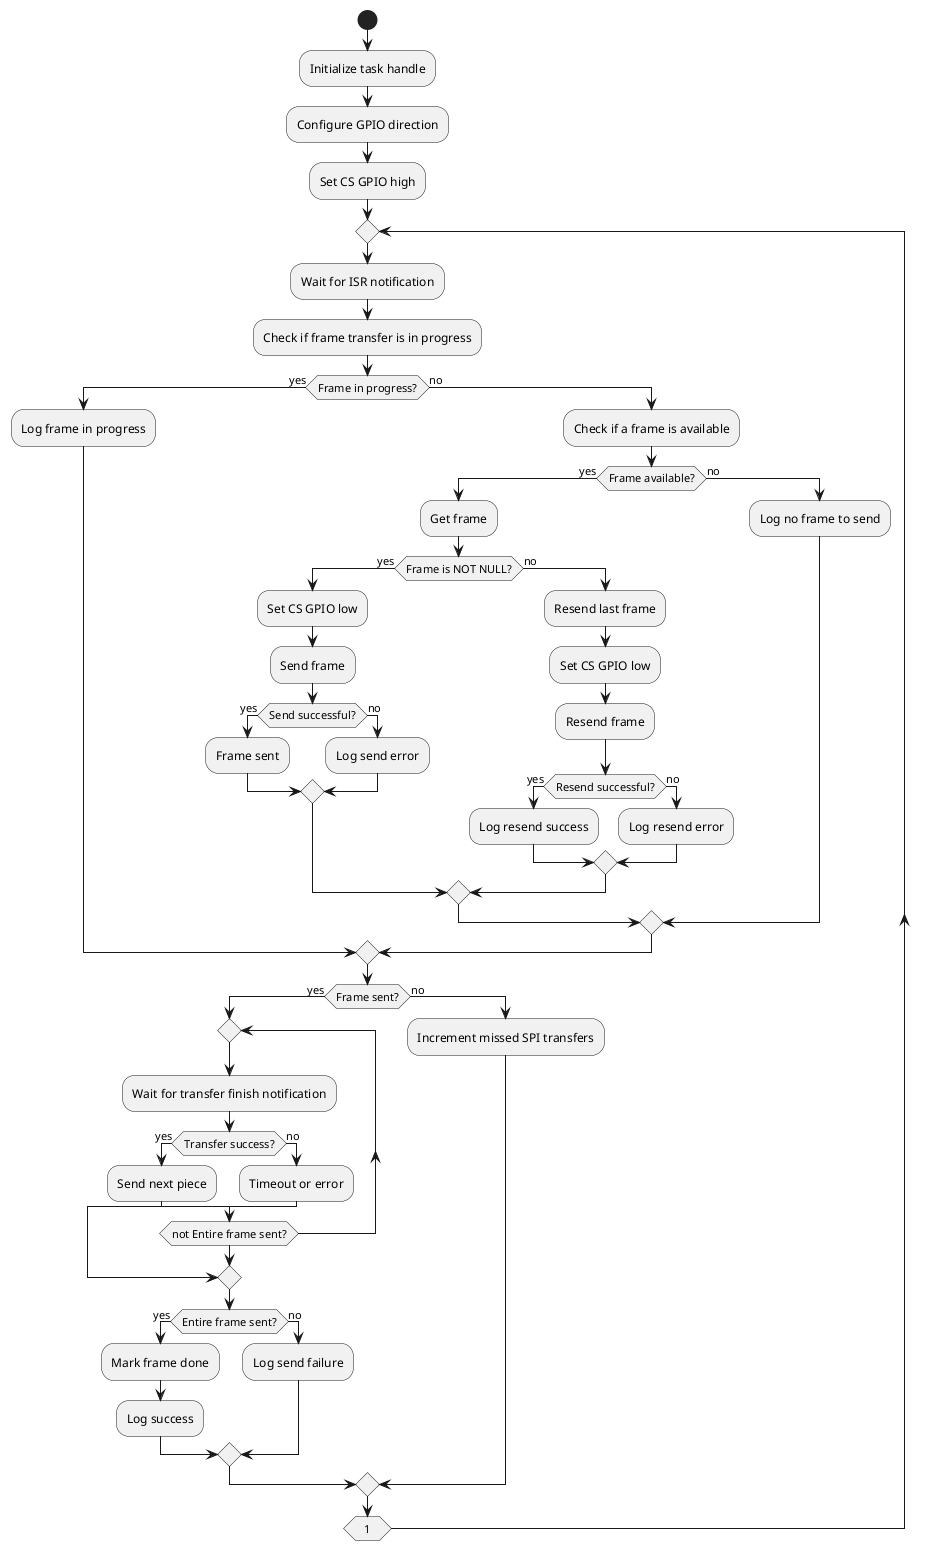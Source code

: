 @startuml
start

:Initialize task handle;
:Configure GPIO direction;
:Set CS GPIO high;

repeat
    :Wait for ISR notification;
    :Check if frame transfer is in progress;

    if (Frame in progress?) then (yes)
        :Log frame in progress;
    else (no)
        :Check if a frame is available;

        if (Frame available?) then (yes)
            :Get frame;

            if (Frame is NOT NULL?) then (yes)
                :Set CS GPIO low;
                :Send frame;

                if (Send successful?) then (yes)
                    :Frame sent;
                else (no)
                    :Log send error;
                endif
            else (no)
                :Resend last frame;
                :Set CS GPIO low;
                :Resend frame;

                if (Resend successful?) then (yes)
                    :Log resend success;
                else (no)
                    :Log resend error;
                endif
            endif
        else (no)
            :Log no frame to send;
        endif
    endif

    if (Frame sent?) then (yes)
        repeat
            :Wait for transfer finish notification;

            if (Transfer success?) then (yes)
                :Send next piece;
            else (no)
                :Timeout or error;
                break
            endif
        repeat while (not Entire frame sent?)

        if (Entire frame sent?) then (yes)
            :Mark frame done;
            :Log success;
        else (no)
            :Log send failure;
        endif
    else (no)
        :Increment missed SPI transfers;
    endif
repeat while (1)

@enduml